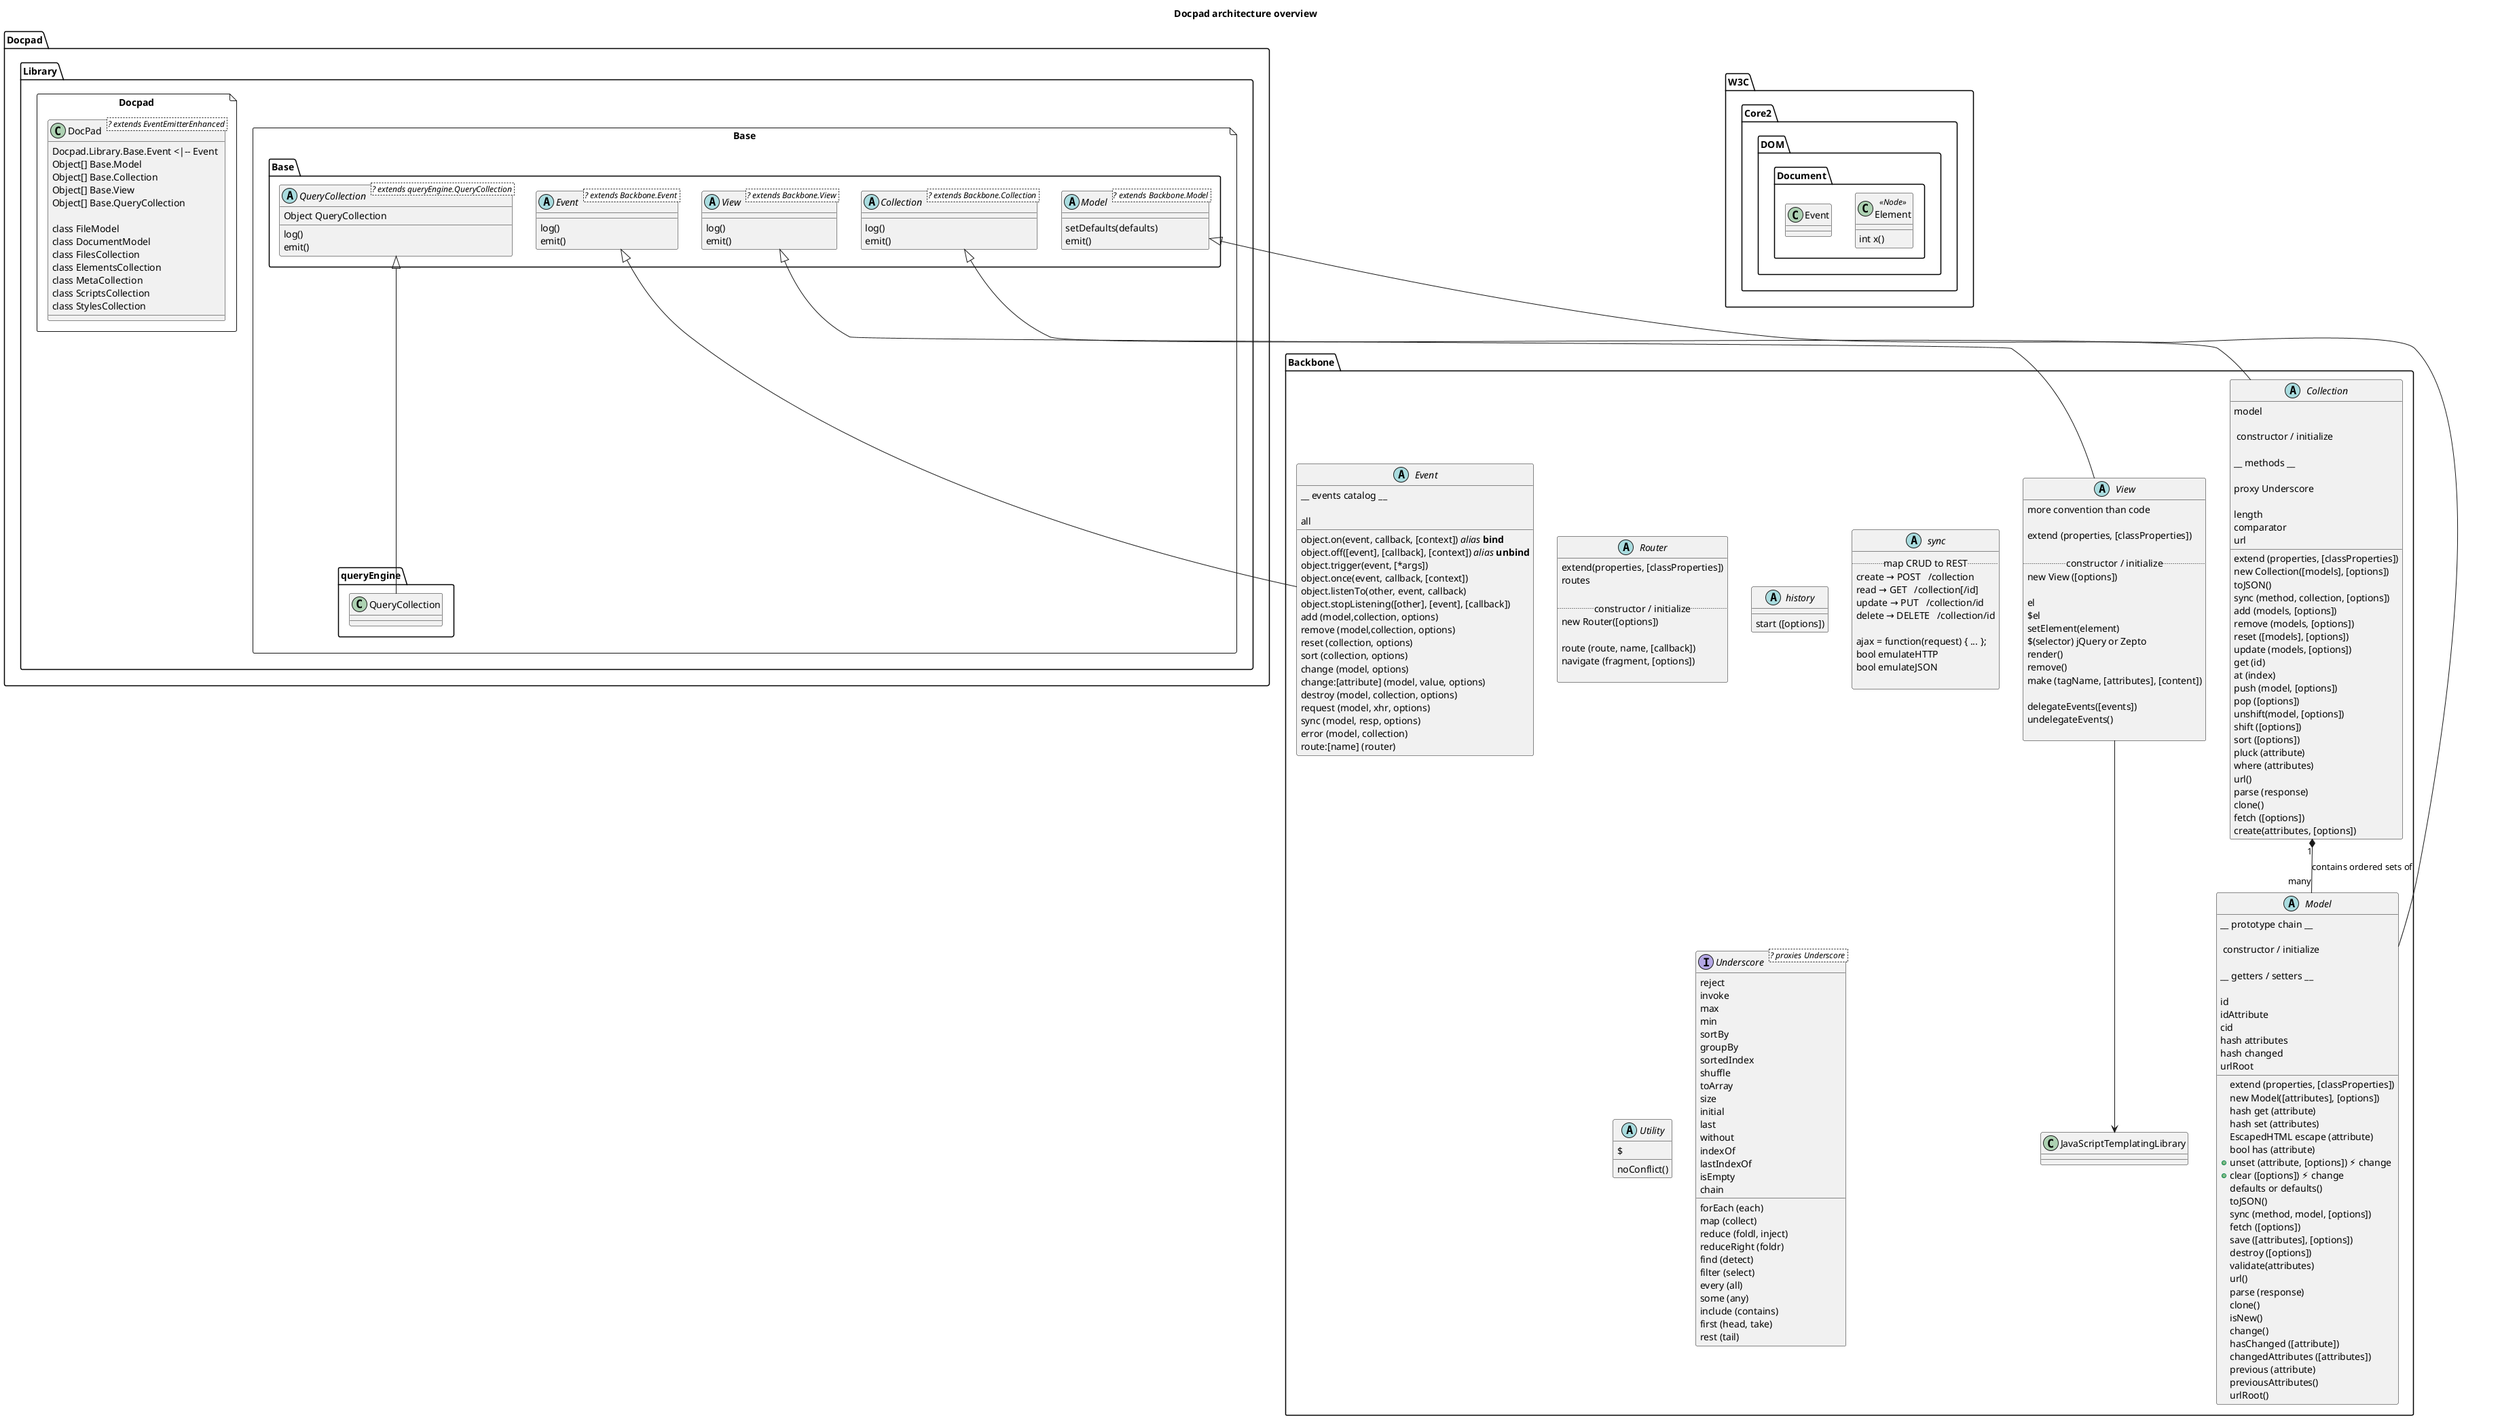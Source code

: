@startuml

title Docpad architecture overview

namespace W3C.Core2.DOM.Document {

    class Element <<Node>> {
        int x()
    }

    class Event {

    }

}

namespace Backbone {

    abstract Event {

        object.on(event, callback, [context]) <i>alias</i> <b>bind</b>
        object.off([event], [callback], [context]) <i>alias</i> <b>unbind</b>
        object.trigger(event, [*args])
        object.once(event, callback, [context])
        object.listenTo(other, event, callback)
        object.stopListening([other], [event], [callback])

        __ events catalog __
        add (model,collection, options)
        remove (model,collection, options)
        reset (collection, options)
        sort (collection, options)
        change (model, options)
        change:[attribute] (model, value, options)
        destroy (model, collection, options)
        request (model, xhr, options)
        sync (model, resp, options)
        error (model, collection)
        route:[name] (router)

        all

    }

    abstract Model {

        __ prototype chain __
        extend (properties, [classProperties])

        .. constructor / initialize ..
        new Model([attributes], [options])

        __ getters / setters __
        hash get (attribute)
        hash set (attributes)
        EscapedHTML escape (attribute)
        bool has (attribute)
        + unset (attribute, [options]) <b>⚡</b> change
        + clear ([options]) ⚡ change

        id
        idAttribute
        cid
        hash attributes
        hash changed
        defaults or defaults()
        toJSON()
        sync (method, model, [options])
        fetch ([options])
        save ([attributes], [options])
        destroy ([options])
        validate(attributes)
        url()
        urlRoot
        parse (response)
        clone()
        isNew()
        change()
        hasChanged ([attribute])
        changedAttributes ([attributes])
        previous (attribute)
        previousAttributes()
        urlRoot()

    }

    Collection "1" *-- "many" Model : contains ordered sets of
    abstract Collection {

        extend (properties, [classProperties])
        model

        .. constructor / initialize ..
        new Collection([models], [options])

        __ methods __
        toJSON()
        sync (method, collection, [options])

        proxy Underscore

        add (models, [options])
        remove (models, [options])
        reset ([models], [options])
        update (models, [options])
        get (id)
        at (index)
        push (model, [options])
        pop ([options])
        unshift(model, [options])
        shift ([options])
        length
        comparator
        sort ([options])
        pluck (attribute)
        where (attributes)
        url
        url()
        parse (response)
        clone()
        fetch ([options])
        create(attributes, [options])

    }

    abstract Router {
        extend(properties, [classProperties])
        routes

        .. constructor / initialize ..
        new Router([options])

        route (route, name, [callback])
        navigate (fragment, [options])

    }

    abstract history {
        start ([options])
    }

    abstract sync {
        .. map CRUD to REST ..
        create → POST   /collection
        read → GET   /collection[/id]
        update → PUT   /collection/id
        delete → DELETE   /collection/id

        ajax = function(request) { ... };
        bool emulateHTTP
        bool emulateJSON

    }

    abstract View {
        more convention than code

        extend (properties, [classProperties])

        .. constructor / initialize ..
        new View ([options])

        el
        $el
        setElement(element)
        $(selector) jQuery or Zepto
        render()
        remove()
        make (tagName, [attributes], [content])

        delegateEvents([events])
        undelegateEvents()

    }

    abstract Utility {
        noConflict()
        $

    }

    View --> JavaScriptTemplatingLibrary
    View.render -- Model.change : bind


    interface Underscore <? proxies Underscore > {

        forEach (each)
        map (collect)
        reduce (foldl, inject)
        reduceRight (foldr)
        find (detect)
        filter (select)
        reject
        every (all)
        some (any)
        include (contains)
        invoke
        max
        min
        sortBy
        groupBy
        sortedIndex
        shuffle
        toArray
        size
        first (head, take)
        initial
        rest (tail)
        last
        without
        indexOf
        lastIndexOf
        isEmpty
        chain

    }

}

namespace Docpad.Library {

    package Base << File >> {

        Base.Event <|-- Backbone.Event
        abstract Base.Event <? extends Backbone.Event > {
            log()
            emit()
        }

        Base.Model <|-- Backbone.Model
        abstract Base.Model <? extends Backbone.Model > {
            setDefaults(defaults)
            emit()
        }

        Base.Collection <|-- Backbone.Collection
        abstract Base.Collection <? extends Backbone.Collection > {
            log()
            emit()
        }

        Base.View <|-- Backbone.View
        abstract Base.View <? extends Backbone.View > {
            log()
            emit()
        }

        Base.QueryCollection <|-- queryEngine.QueryCollection
        abstract Base.QueryCollection <? extends queryEngine.QueryCollection > {
            log()
            emit()
            Object QueryCollection
        }





    }

    package Docpad << File >> {

        class DocPad <? extends EventEmitterEnhanced > {

            Docpad.Library.Base.Event <|-- Event
            Object[] Base.Model
            Object[] Base.Collection
            Object[] Base.View
            Object[] Base.QueryCollection

            class FileModel
            class DocumentModel
            class FilesCollection
            class ElementsCollection
            class MetaCollection
            class ScriptsCollection
            class StylesCollection
        }

    }

}
@enduml
